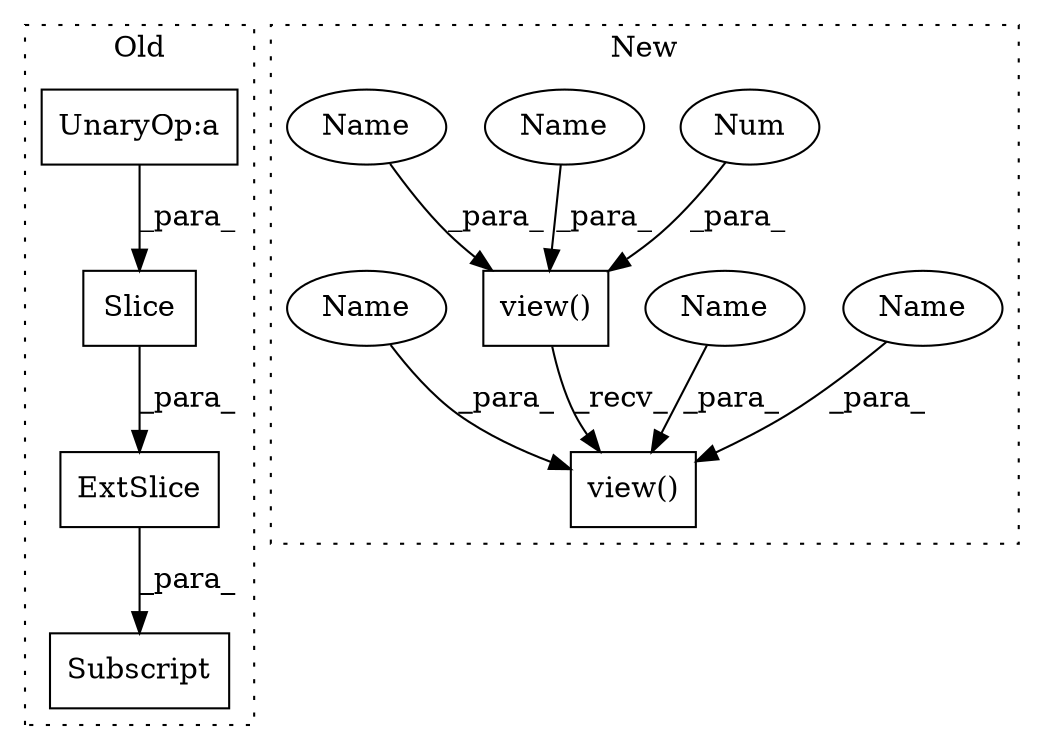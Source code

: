 digraph G {
subgraph cluster0 {
1 [label="Slice" a="80" s="1492" l="1" shape="box"];
3 [label="UnaryOp:a" a="61" s="1493" l="2" shape="box"];
6 [label="ExtSlice" a="85" s="1487" l="1" shape="box"];
7 [label="Subscript" a="63" s="1487,0" l="12,0" shape="box"];
label = "Old";
style="dotted";
}
subgraph cluster1 {
2 [label="view()" a="75" s="2413,2430" l="7,1" shape="box"];
4 [label="Num" a="76" s="2426" l="1" shape="ellipse"];
5 [label="view()" a="75" s="2738,2752" l="7,1" shape="box"];
8 [label="Name" a="87" s="2748" l="1" shape="ellipse"];
9 [label="Name" a="87" s="2751" l="1" shape="ellipse"];
10 [label="Name" a="87" s="2423" l="1" shape="ellipse"];
11 [label="Name" a="87" s="2420" l="1" shape="ellipse"];
12 [label="Name" a="87" s="2745" l="1" shape="ellipse"];
label = "New";
style="dotted";
}
1 -> 6 [label="_para_"];
2 -> 5 [label="_recv_"];
3 -> 1 [label="_para_"];
4 -> 2 [label="_para_"];
6 -> 7 [label="_para_"];
8 -> 5 [label="_para_"];
9 -> 5 [label="_para_"];
10 -> 2 [label="_para_"];
11 -> 2 [label="_para_"];
12 -> 5 [label="_para_"];
}